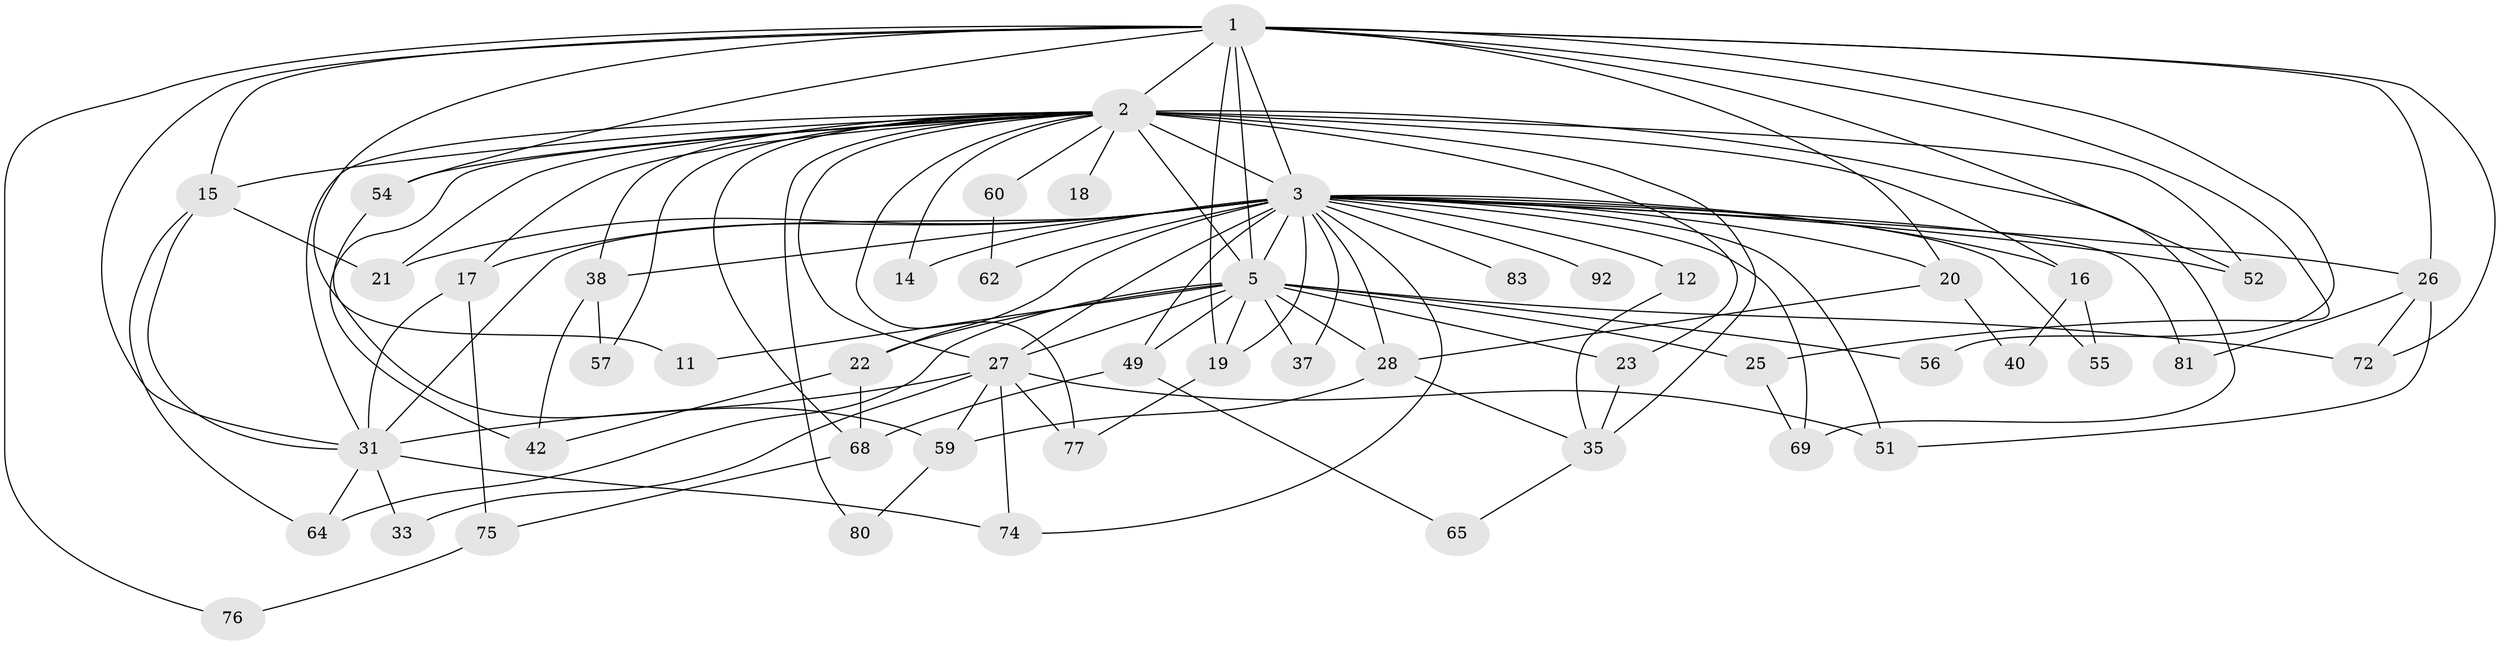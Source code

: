 // original degree distribution, {15: 0.009900990099009901, 14: 0.019801980198019802, 33: 0.009900990099009901, 19: 0.019801980198019802, 21: 0.0297029702970297, 18: 0.009900990099009901, 2: 0.45544554455445546, 4: 0.1188118811881188, 3: 0.24752475247524752, 5: 0.06930693069306931, 9: 0.009900990099009901}
// Generated by graph-tools (version 1.1) at 2025/13/03/09/25 04:13:55]
// undirected, 50 vertices, 113 edges
graph export_dot {
graph [start="1"]
  node [color=gray90,style=filled];
  1 [super="+8"];
  2 [super="+47+9+4"];
  3 [super="+88+53+29+44+95+10+89+30+24+7+36"];
  5 [super="+6"];
  11;
  12;
  14;
  15 [super="+39"];
  16;
  17;
  18;
  19;
  20;
  21;
  22;
  23;
  25;
  26;
  27 [super="+32+61"];
  28;
  31 [super="+67+34"];
  33;
  35 [super="+58+46"];
  37;
  38;
  40;
  42 [super="+63"];
  49;
  51;
  52 [super="+71"];
  54;
  55 [super="+99"];
  56;
  57;
  59 [super="+73"];
  60;
  62;
  64 [super="+70"];
  65;
  68 [super="+91"];
  69 [super="+93"];
  72 [super="+101"];
  74 [super="+97"];
  75;
  76;
  77;
  80;
  81;
  83;
  92;
  1 -- 2 [weight=8];
  1 -- 3 [weight=9];
  1 -- 5 [weight=4];
  1 -- 25;
  1 -- 26;
  1 -- 31;
  1 -- 56;
  1 -- 72;
  1 -- 11;
  1 -- 76;
  1 -- 15;
  1 -- 19;
  1 -- 20;
  1 -- 52;
  1 -- 54;
  2 -- 3 [weight=12];
  2 -- 5 [weight=6];
  2 -- 23;
  2 -- 27;
  2 -- 38;
  2 -- 80;
  2 -- 17 [weight=2];
  2 -- 69;
  2 -- 16;
  2 -- 18;
  2 -- 52;
  2 -- 54;
  2 -- 57;
  2 -- 60 [weight=2];
  2 -- 68;
  2 -- 77;
  2 -- 14;
  2 -- 15;
  2 -- 21;
  2 -- 31;
  2 -- 35 [weight=2];
  2 -- 42;
  3 -- 5 [weight=9];
  3 -- 12 [weight=3];
  3 -- 17;
  3 -- 20;
  3 -- 26;
  3 -- 27 [weight=3];
  3 -- 49;
  3 -- 51;
  3 -- 52;
  3 -- 69;
  3 -- 62;
  3 -- 38;
  3 -- 74;
  3 -- 81;
  3 -- 19;
  3 -- 21;
  3 -- 22;
  3 -- 55;
  3 -- 37;
  3 -- 31 [weight=2];
  3 -- 14;
  3 -- 92;
  3 -- 16;
  3 -- 83;
  3 -- 28;
  5 -- 25;
  5 -- 28;
  5 -- 64;
  5 -- 72;
  5 -- 11;
  5 -- 19;
  5 -- 22;
  5 -- 23;
  5 -- 27;
  5 -- 37;
  5 -- 49;
  5 -- 56;
  12 -- 35;
  15 -- 64;
  15 -- 31;
  15 -- 21;
  16 -- 40;
  16 -- 55 [weight=2];
  17 -- 75;
  17 -- 31;
  19 -- 77;
  20 -- 28;
  20 -- 40;
  22 -- 42;
  22 -- 68;
  23 -- 35;
  25 -- 69;
  26 -- 51;
  26 -- 72;
  26 -- 81;
  27 -- 33;
  27 -- 74;
  27 -- 77;
  27 -- 59;
  27 -- 31;
  27 -- 51;
  28 -- 59;
  28 -- 35;
  31 -- 33;
  31 -- 74;
  31 -- 64;
  35 -- 65;
  38 -- 57;
  38 -- 42;
  49 -- 65;
  49 -- 68;
  54 -- 59;
  59 -- 80;
  60 -- 62;
  68 -- 75;
  75 -- 76;
}
